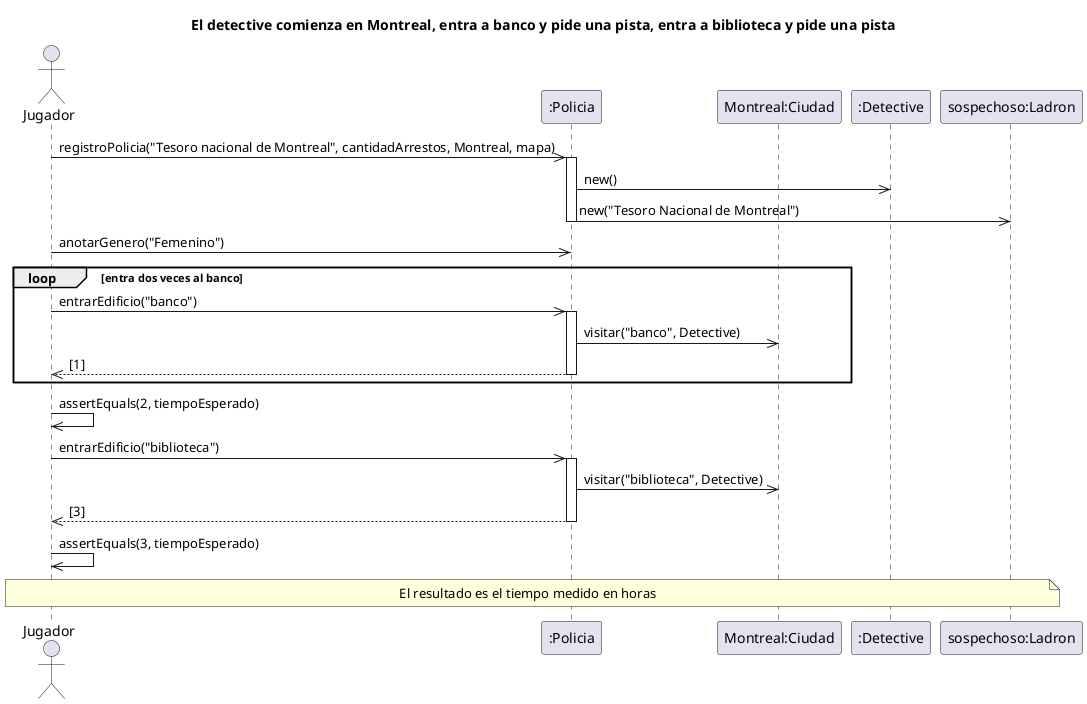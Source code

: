 @startuml
title El detective comienza en Montreal, entra a banco y pide una pista, entra a biblioteca y pide una pista

actor "Jugador" as AlgoThief
participant ":Policia" as Policia
participant "Montreal:Ciudad" as Ciudad
participant ":Detective" as Grado
participant "sospechoso:Ladron" as Ladron


AlgoThief ->> Policia : registroPolicia("Tesoro nacional de Montreal", cantidadArrestos, Montreal, mapa)
activate Policia
Policia ->> Grado : new()
Policia ->> Ladron : new("Tesoro Nacional de Montreal")
deactivate Policia
AlgoThief ->> Policia : anotarGenero("Femenino")
loop entra dos veces al banco
AlgoThief ->> Policia : entrarEdificio("banco")
activate Policia
Policia ->> Ciudad : visitar("banco", Detective)
return [1]
end
deactivate Policia
AlgoThief ->> AlgoThief : assertEquals(2, tiempoEsperado)
AlgoThief ->> Policia : entrarEdificio("biblioteca")
activate Policia
Policia ->> Ciudad : visitar("biblioteca", Detective)
return [3]
deactivate Policia
AlgoThief ->> AlgoThief : assertEquals(3, tiempoEsperado)
note across: El resultado es el tiempo medido en horas
@enduml